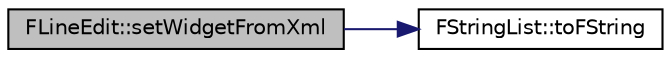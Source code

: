 digraph "FLineEdit::setWidgetFromXml"
{
 // INTERACTIVE_SVG=YES
  edge [fontname="Helvetica",fontsize="10",labelfontname="Helvetica",labelfontsize="10"];
  node [fontname="Helvetica",fontsize="10",shape=record];
  rankdir="LR";
  Node16 [label="FLineEdit::setWidgetFromXml",height=0.2,width=0.4,color="black", fillcolor="grey75", style="filled", fontcolor="black"];
  Node16 -> Node17 [color="midnightblue",fontsize="10",style="solid",fontname="Helvetica"];
  Node17 [label="FStringList::toFString",height=0.2,width=0.4,color="black", fillcolor="white", style="filled",URL="$class_f_string_list.html#ad22c96481414c6dcd98fc14d84bcc081"];
}

